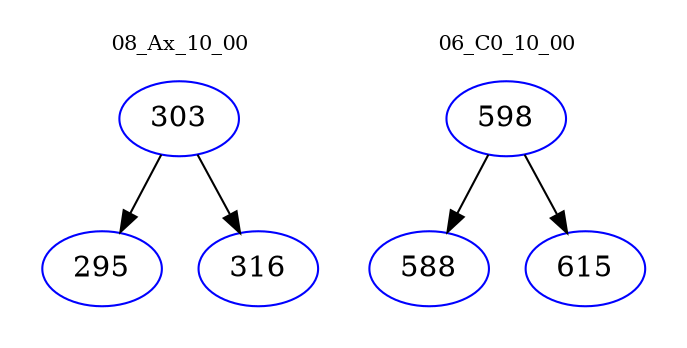 digraph{
subgraph cluster_0 {
color = white
label = "08_Ax_10_00";
fontsize=10;
T0_303 [label="303", color="blue"]
T0_303 -> T0_295 [color="black"]
T0_295 [label="295", color="blue"]
T0_303 -> T0_316 [color="black"]
T0_316 [label="316", color="blue"]
}
subgraph cluster_1 {
color = white
label = "06_C0_10_00";
fontsize=10;
T1_598 [label="598", color="blue"]
T1_598 -> T1_588 [color="black"]
T1_588 [label="588", color="blue"]
T1_598 -> T1_615 [color="black"]
T1_615 [label="615", color="blue"]
}
}
